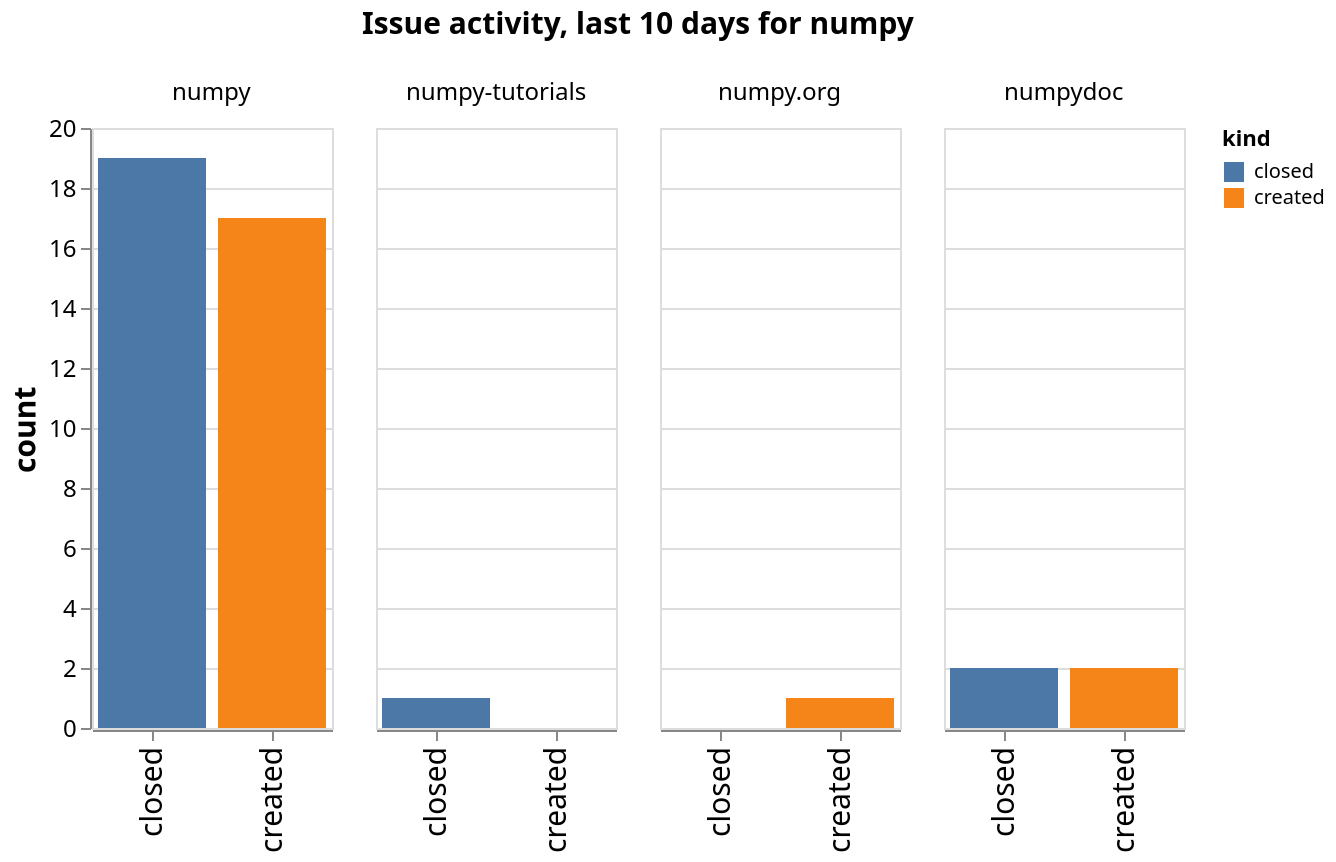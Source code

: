 {
  "config": {
    "view": {
      "continuousWidth": 400,
      "continuousHeight": 300
    }
  },
  "data": {
    "name": "data-e356e0b1438aa1961fbce41d6d0f2d33"
  },
  "mark": "bar",
  "encoding": {
    "color": {
      "type": "nominal",
      "field": "kind"
    },
    "column": {
      "type": "nominal",
      "field": "repo",
      "header": {
        "labelFontSize": 12,
        "title": "Issue activity, last 10 days for numpy",
        "titleFontSize": 15
      }
    },
    "x": {
      "type": "nominal",
      "axis": {
        "labelFontSize": 15,
        "title": ""
      },
      "field": "kind"
    },
    "y": {
      "type": "quantitative",
      "axis": {
        "labelFontSize": 12,
        "titleFontSize": 15
      },
      "field": "count"
    }
  },
  "width": 120,
  "$schema": "https://vega.github.io/schema/vega-lite/v5.json",
  "datasets": {
    "data-e356e0b1438aa1961fbce41d6d0f2d33": [
      {
        "org": "numpy",
        "repo": "numpy",
        "kind": "created",
        "count": 17.0
      },
      {
        "org": "numpy",
        "repo": "numpy.org",
        "kind": "created",
        "count": 1.0
      },
      {
        "org": "numpy",
        "repo": "numpydoc",
        "kind": "created",
        "count": 2.0
      },
      {
        "org": "numpy",
        "repo": "numpy-tutorials",
        "kind": "created",
        "count": 0.0
      },
      {
        "org": "numpy",
        "repo": "numpy",
        "kind": "closed",
        "count": 19.0
      },
      {
        "org": "numpy",
        "repo": "numpy.org",
        "kind": "closed",
        "count": 0.0
      },
      {
        "org": "numpy",
        "repo": "numpydoc",
        "kind": "closed",
        "count": 2.0
      },
      {
        "org": "numpy",
        "repo": "numpy-tutorials",
        "kind": "closed",
        "count": 1.0
      }
    ]
  }
}